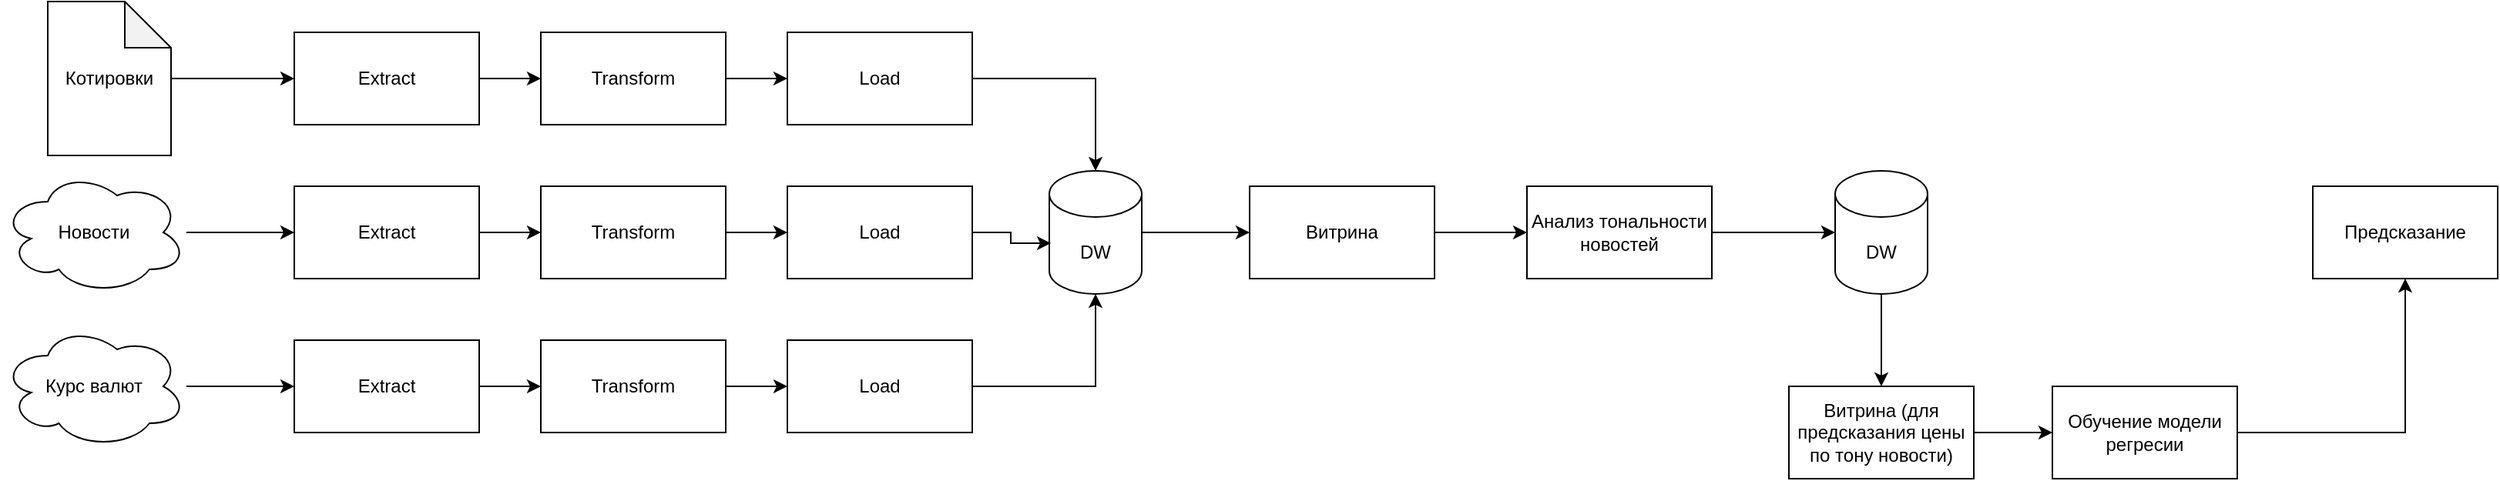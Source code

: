 <mxfile version="23.1.1" type="google">
  <diagram name="Страница — 1" id="Sm5wNKcuZdaDNzlXUM_I">
    <mxGraphModel dx="1781" dy="606" grid="1" gridSize="10" guides="1" tooltips="1" connect="1" arrows="1" fold="1" page="1" pageScale="1" pageWidth="827" pageHeight="1169" math="0" shadow="0">
      <root>
        <mxCell id="0" />
        <mxCell id="1" parent="0" />
        <mxCell id="yuNg5bzPG7rVE2TtYRDn-4" style="edgeStyle=orthogonalEdgeStyle;rounded=0;orthogonalLoop=1;jettySize=auto;html=1;entryX=0;entryY=0.5;entryDx=0;entryDy=0;" edge="1" parent="1" source="yuNg5bzPG7rVE2TtYRDn-1" target="yuNg5bzPG7rVE2TtYRDn-2">
          <mxGeometry relative="1" as="geometry" />
        </mxCell>
        <mxCell id="yuNg5bzPG7rVE2TtYRDn-1" value="Extract" style="rounded=0;whiteSpace=wrap;html=1;" vertex="1" parent="1">
          <mxGeometry x="40" y="80" width="120" height="60" as="geometry" />
        </mxCell>
        <mxCell id="yuNg5bzPG7rVE2TtYRDn-5" style="edgeStyle=orthogonalEdgeStyle;rounded=0;orthogonalLoop=1;jettySize=auto;html=1;" edge="1" parent="1" source="yuNg5bzPG7rVE2TtYRDn-2" target="yuNg5bzPG7rVE2TtYRDn-3">
          <mxGeometry relative="1" as="geometry" />
        </mxCell>
        <mxCell id="yuNg5bzPG7rVE2TtYRDn-2" value="Transform" style="rounded=0;whiteSpace=wrap;html=1;" vertex="1" parent="1">
          <mxGeometry x="200" y="80" width="120" height="60" as="geometry" />
        </mxCell>
        <mxCell id="yuNg5bzPG7rVE2TtYRDn-3" value="Load" style="rounded=0;whiteSpace=wrap;html=1;" vertex="1" parent="1">
          <mxGeometry x="360" y="80" width="120" height="60" as="geometry" />
        </mxCell>
        <mxCell id="yuNg5bzPG7rVE2TtYRDn-6" style="edgeStyle=orthogonalEdgeStyle;rounded=0;orthogonalLoop=1;jettySize=auto;html=1;entryX=0;entryY=0.5;entryDx=0;entryDy=0;" edge="1" parent="1" source="yuNg5bzPG7rVE2TtYRDn-7" target="yuNg5bzPG7rVE2TtYRDn-9">
          <mxGeometry relative="1" as="geometry" />
        </mxCell>
        <mxCell id="yuNg5bzPG7rVE2TtYRDn-7" value="Extract" style="rounded=0;whiteSpace=wrap;html=1;" vertex="1" parent="1">
          <mxGeometry x="40" y="180" width="120" height="60" as="geometry" />
        </mxCell>
        <mxCell id="yuNg5bzPG7rVE2TtYRDn-8" style="edgeStyle=orthogonalEdgeStyle;rounded=0;orthogonalLoop=1;jettySize=auto;html=1;" edge="1" parent="1" source="yuNg5bzPG7rVE2TtYRDn-9" target="yuNg5bzPG7rVE2TtYRDn-10">
          <mxGeometry relative="1" as="geometry" />
        </mxCell>
        <mxCell id="yuNg5bzPG7rVE2TtYRDn-9" value="Transform" style="rounded=0;whiteSpace=wrap;html=1;" vertex="1" parent="1">
          <mxGeometry x="200" y="180" width="120" height="60" as="geometry" />
        </mxCell>
        <mxCell id="yuNg5bzPG7rVE2TtYRDn-10" value="Load" style="rounded=0;whiteSpace=wrap;html=1;" vertex="1" parent="1">
          <mxGeometry x="360" y="180" width="120" height="60" as="geometry" />
        </mxCell>
        <mxCell id="yuNg5bzPG7rVE2TtYRDn-11" style="edgeStyle=orthogonalEdgeStyle;rounded=0;orthogonalLoop=1;jettySize=auto;html=1;entryX=0;entryY=0.5;entryDx=0;entryDy=0;" edge="1" parent="1" source="yuNg5bzPG7rVE2TtYRDn-12" target="yuNg5bzPG7rVE2TtYRDn-14">
          <mxGeometry relative="1" as="geometry" />
        </mxCell>
        <mxCell id="yuNg5bzPG7rVE2TtYRDn-12" value="Extract" style="rounded=0;whiteSpace=wrap;html=1;" vertex="1" parent="1">
          <mxGeometry x="40" y="280" width="120" height="60" as="geometry" />
        </mxCell>
        <mxCell id="yuNg5bzPG7rVE2TtYRDn-13" style="edgeStyle=orthogonalEdgeStyle;rounded=0;orthogonalLoop=1;jettySize=auto;html=1;" edge="1" parent="1" source="yuNg5bzPG7rVE2TtYRDn-14" target="yuNg5bzPG7rVE2TtYRDn-15">
          <mxGeometry relative="1" as="geometry" />
        </mxCell>
        <mxCell id="yuNg5bzPG7rVE2TtYRDn-14" value="Transform" style="rounded=0;whiteSpace=wrap;html=1;" vertex="1" parent="1">
          <mxGeometry x="200" y="280" width="120" height="60" as="geometry" />
        </mxCell>
        <mxCell id="yuNg5bzPG7rVE2TtYRDn-15" value="Load" style="rounded=0;whiteSpace=wrap;html=1;" vertex="1" parent="1">
          <mxGeometry x="360" y="280" width="120" height="60" as="geometry" />
        </mxCell>
        <mxCell id="yuNg5bzPG7rVE2TtYRDn-17" style="edgeStyle=orthogonalEdgeStyle;rounded=0;orthogonalLoop=1;jettySize=auto;html=1;entryX=0;entryY=0.5;entryDx=0;entryDy=0;" edge="1" parent="1" source="yuNg5bzPG7rVE2TtYRDn-16" target="yuNg5bzPG7rVE2TtYRDn-1">
          <mxGeometry relative="1" as="geometry" />
        </mxCell>
        <mxCell id="yuNg5bzPG7rVE2TtYRDn-16" value="Котировки" style="shape=note;whiteSpace=wrap;html=1;backgroundOutline=1;darkOpacity=0.05;" vertex="1" parent="1">
          <mxGeometry x="-120" y="60" width="80" height="100" as="geometry" />
        </mxCell>
        <mxCell id="yuNg5bzPG7rVE2TtYRDn-19" style="edgeStyle=orthogonalEdgeStyle;rounded=0;orthogonalLoop=1;jettySize=auto;html=1;entryX=0;entryY=0.5;entryDx=0;entryDy=0;" edge="1" parent="1" source="yuNg5bzPG7rVE2TtYRDn-18" target="yuNg5bzPG7rVE2TtYRDn-7">
          <mxGeometry relative="1" as="geometry" />
        </mxCell>
        <mxCell id="yuNg5bzPG7rVE2TtYRDn-18" value="Новости" style="ellipse;shape=cloud;whiteSpace=wrap;html=1;" vertex="1" parent="1">
          <mxGeometry x="-150" y="170" width="120" height="80" as="geometry" />
        </mxCell>
        <mxCell id="yuNg5bzPG7rVE2TtYRDn-22" style="edgeStyle=orthogonalEdgeStyle;rounded=0;orthogonalLoop=1;jettySize=auto;html=1;entryX=0;entryY=0.5;entryDx=0;entryDy=0;" edge="1" parent="1" source="yuNg5bzPG7rVE2TtYRDn-21" target="yuNg5bzPG7rVE2TtYRDn-12">
          <mxGeometry relative="1" as="geometry" />
        </mxCell>
        <mxCell id="yuNg5bzPG7rVE2TtYRDn-21" value="Курс валют" style="ellipse;shape=cloud;whiteSpace=wrap;html=1;" vertex="1" parent="1">
          <mxGeometry x="-150" y="270" width="120" height="80" as="geometry" />
        </mxCell>
        <mxCell id="yuNg5bzPG7rVE2TtYRDn-28" style="edgeStyle=orthogonalEdgeStyle;rounded=0;orthogonalLoop=1;jettySize=auto;html=1;entryX=0;entryY=0.5;entryDx=0;entryDy=0;" edge="1" parent="1" source="yuNg5bzPG7rVE2TtYRDn-23" target="yuNg5bzPG7rVE2TtYRDn-27">
          <mxGeometry relative="1" as="geometry" />
        </mxCell>
        <mxCell id="yuNg5bzPG7rVE2TtYRDn-23" value="DW" style="shape=cylinder3;whiteSpace=wrap;html=1;boundedLbl=1;backgroundOutline=1;size=15;" vertex="1" parent="1">
          <mxGeometry x="530" y="170" width="60" height="80" as="geometry" />
        </mxCell>
        <mxCell id="yuNg5bzPG7rVE2TtYRDn-24" style="edgeStyle=orthogonalEdgeStyle;rounded=0;orthogonalLoop=1;jettySize=auto;html=1;entryX=0.5;entryY=0;entryDx=0;entryDy=0;entryPerimeter=0;" edge="1" parent="1" source="yuNg5bzPG7rVE2TtYRDn-3" target="yuNg5bzPG7rVE2TtYRDn-23">
          <mxGeometry relative="1" as="geometry" />
        </mxCell>
        <mxCell id="yuNg5bzPG7rVE2TtYRDn-25" style="edgeStyle=orthogonalEdgeStyle;rounded=0;orthogonalLoop=1;jettySize=auto;html=1;entryX=0.017;entryY=0.588;entryDx=0;entryDy=0;entryPerimeter=0;" edge="1" parent="1" source="yuNg5bzPG7rVE2TtYRDn-10" target="yuNg5bzPG7rVE2TtYRDn-23">
          <mxGeometry relative="1" as="geometry" />
        </mxCell>
        <mxCell id="yuNg5bzPG7rVE2TtYRDn-26" style="edgeStyle=orthogonalEdgeStyle;rounded=0;orthogonalLoop=1;jettySize=auto;html=1;entryX=0.5;entryY=1;entryDx=0;entryDy=0;entryPerimeter=0;" edge="1" parent="1" source="yuNg5bzPG7rVE2TtYRDn-15" target="yuNg5bzPG7rVE2TtYRDn-23">
          <mxGeometry relative="1" as="geometry" />
        </mxCell>
        <mxCell id="yuNg5bzPG7rVE2TtYRDn-30" style="edgeStyle=orthogonalEdgeStyle;rounded=0;orthogonalLoop=1;jettySize=auto;html=1;entryX=0;entryY=0.5;entryDx=0;entryDy=0;" edge="1" parent="1" source="yuNg5bzPG7rVE2TtYRDn-27">
          <mxGeometry relative="1" as="geometry">
            <mxPoint x="840" y="210" as="targetPoint" />
          </mxGeometry>
        </mxCell>
        <mxCell id="yuNg5bzPG7rVE2TtYRDn-27" value="Витрина" style="rounded=0;whiteSpace=wrap;html=1;" vertex="1" parent="1">
          <mxGeometry x="660" y="180" width="120" height="60" as="geometry" />
        </mxCell>
        <mxCell id="yuNg5bzPG7rVE2TtYRDn-32" value="Анализ тональности новостей" style="rounded=0;whiteSpace=wrap;html=1;" vertex="1" parent="1">
          <mxGeometry x="840" y="180" width="120" height="60" as="geometry" />
        </mxCell>
        <mxCell id="yuNg5bzPG7rVE2TtYRDn-35" style="edgeStyle=orthogonalEdgeStyle;rounded=0;orthogonalLoop=1;jettySize=auto;html=1;entryX=0;entryY=0.5;entryDx=0;entryDy=0;entryPerimeter=0;" edge="1" parent="1" source="yuNg5bzPG7rVE2TtYRDn-32">
          <mxGeometry relative="1" as="geometry">
            <mxPoint x="1040" y="210" as="targetPoint" />
          </mxGeometry>
        </mxCell>
        <mxCell id="yuNg5bzPG7rVE2TtYRDn-38" style="edgeStyle=orthogonalEdgeStyle;rounded=0;orthogonalLoop=1;jettySize=auto;html=1;entryX=0.5;entryY=0;entryDx=0;entryDy=0;" edge="1" parent="1" source="yuNg5bzPG7rVE2TtYRDn-36" target="yuNg5bzPG7rVE2TtYRDn-37">
          <mxGeometry relative="1" as="geometry" />
        </mxCell>
        <mxCell id="yuNg5bzPG7rVE2TtYRDn-36" value="DW" style="shape=cylinder3;whiteSpace=wrap;html=1;boundedLbl=1;backgroundOutline=1;size=15;" vertex="1" parent="1">
          <mxGeometry x="1040" y="170" width="60" height="80" as="geometry" />
        </mxCell>
        <mxCell id="yuNg5bzPG7rVE2TtYRDn-40" style="edgeStyle=orthogonalEdgeStyle;rounded=0;orthogonalLoop=1;jettySize=auto;html=1;" edge="1" parent="1" source="yuNg5bzPG7rVE2TtYRDn-37" target="yuNg5bzPG7rVE2TtYRDn-39">
          <mxGeometry relative="1" as="geometry" />
        </mxCell>
        <mxCell id="yuNg5bzPG7rVE2TtYRDn-37" value="Витрина (для предсказания цены по тону новости)" style="rounded=0;whiteSpace=wrap;html=1;" vertex="1" parent="1">
          <mxGeometry x="1010" y="310" width="120" height="60" as="geometry" />
        </mxCell>
        <mxCell id="yuNg5bzPG7rVE2TtYRDn-42" style="edgeStyle=orthogonalEdgeStyle;rounded=0;orthogonalLoop=1;jettySize=auto;html=1;" edge="1" parent="1" source="yuNg5bzPG7rVE2TtYRDn-39" target="yuNg5bzPG7rVE2TtYRDn-41">
          <mxGeometry relative="1" as="geometry" />
        </mxCell>
        <mxCell id="yuNg5bzPG7rVE2TtYRDn-39" value="Обучение модели регресии" style="rounded=0;whiteSpace=wrap;html=1;" vertex="1" parent="1">
          <mxGeometry x="1181" y="310" width="120" height="60" as="geometry" />
        </mxCell>
        <mxCell id="yuNg5bzPG7rVE2TtYRDn-41" value="Предсказание" style="rounded=0;whiteSpace=wrap;html=1;" vertex="1" parent="1">
          <mxGeometry x="1350" y="180" width="120" height="60" as="geometry" />
        </mxCell>
      </root>
    </mxGraphModel>
  </diagram>
</mxfile>
